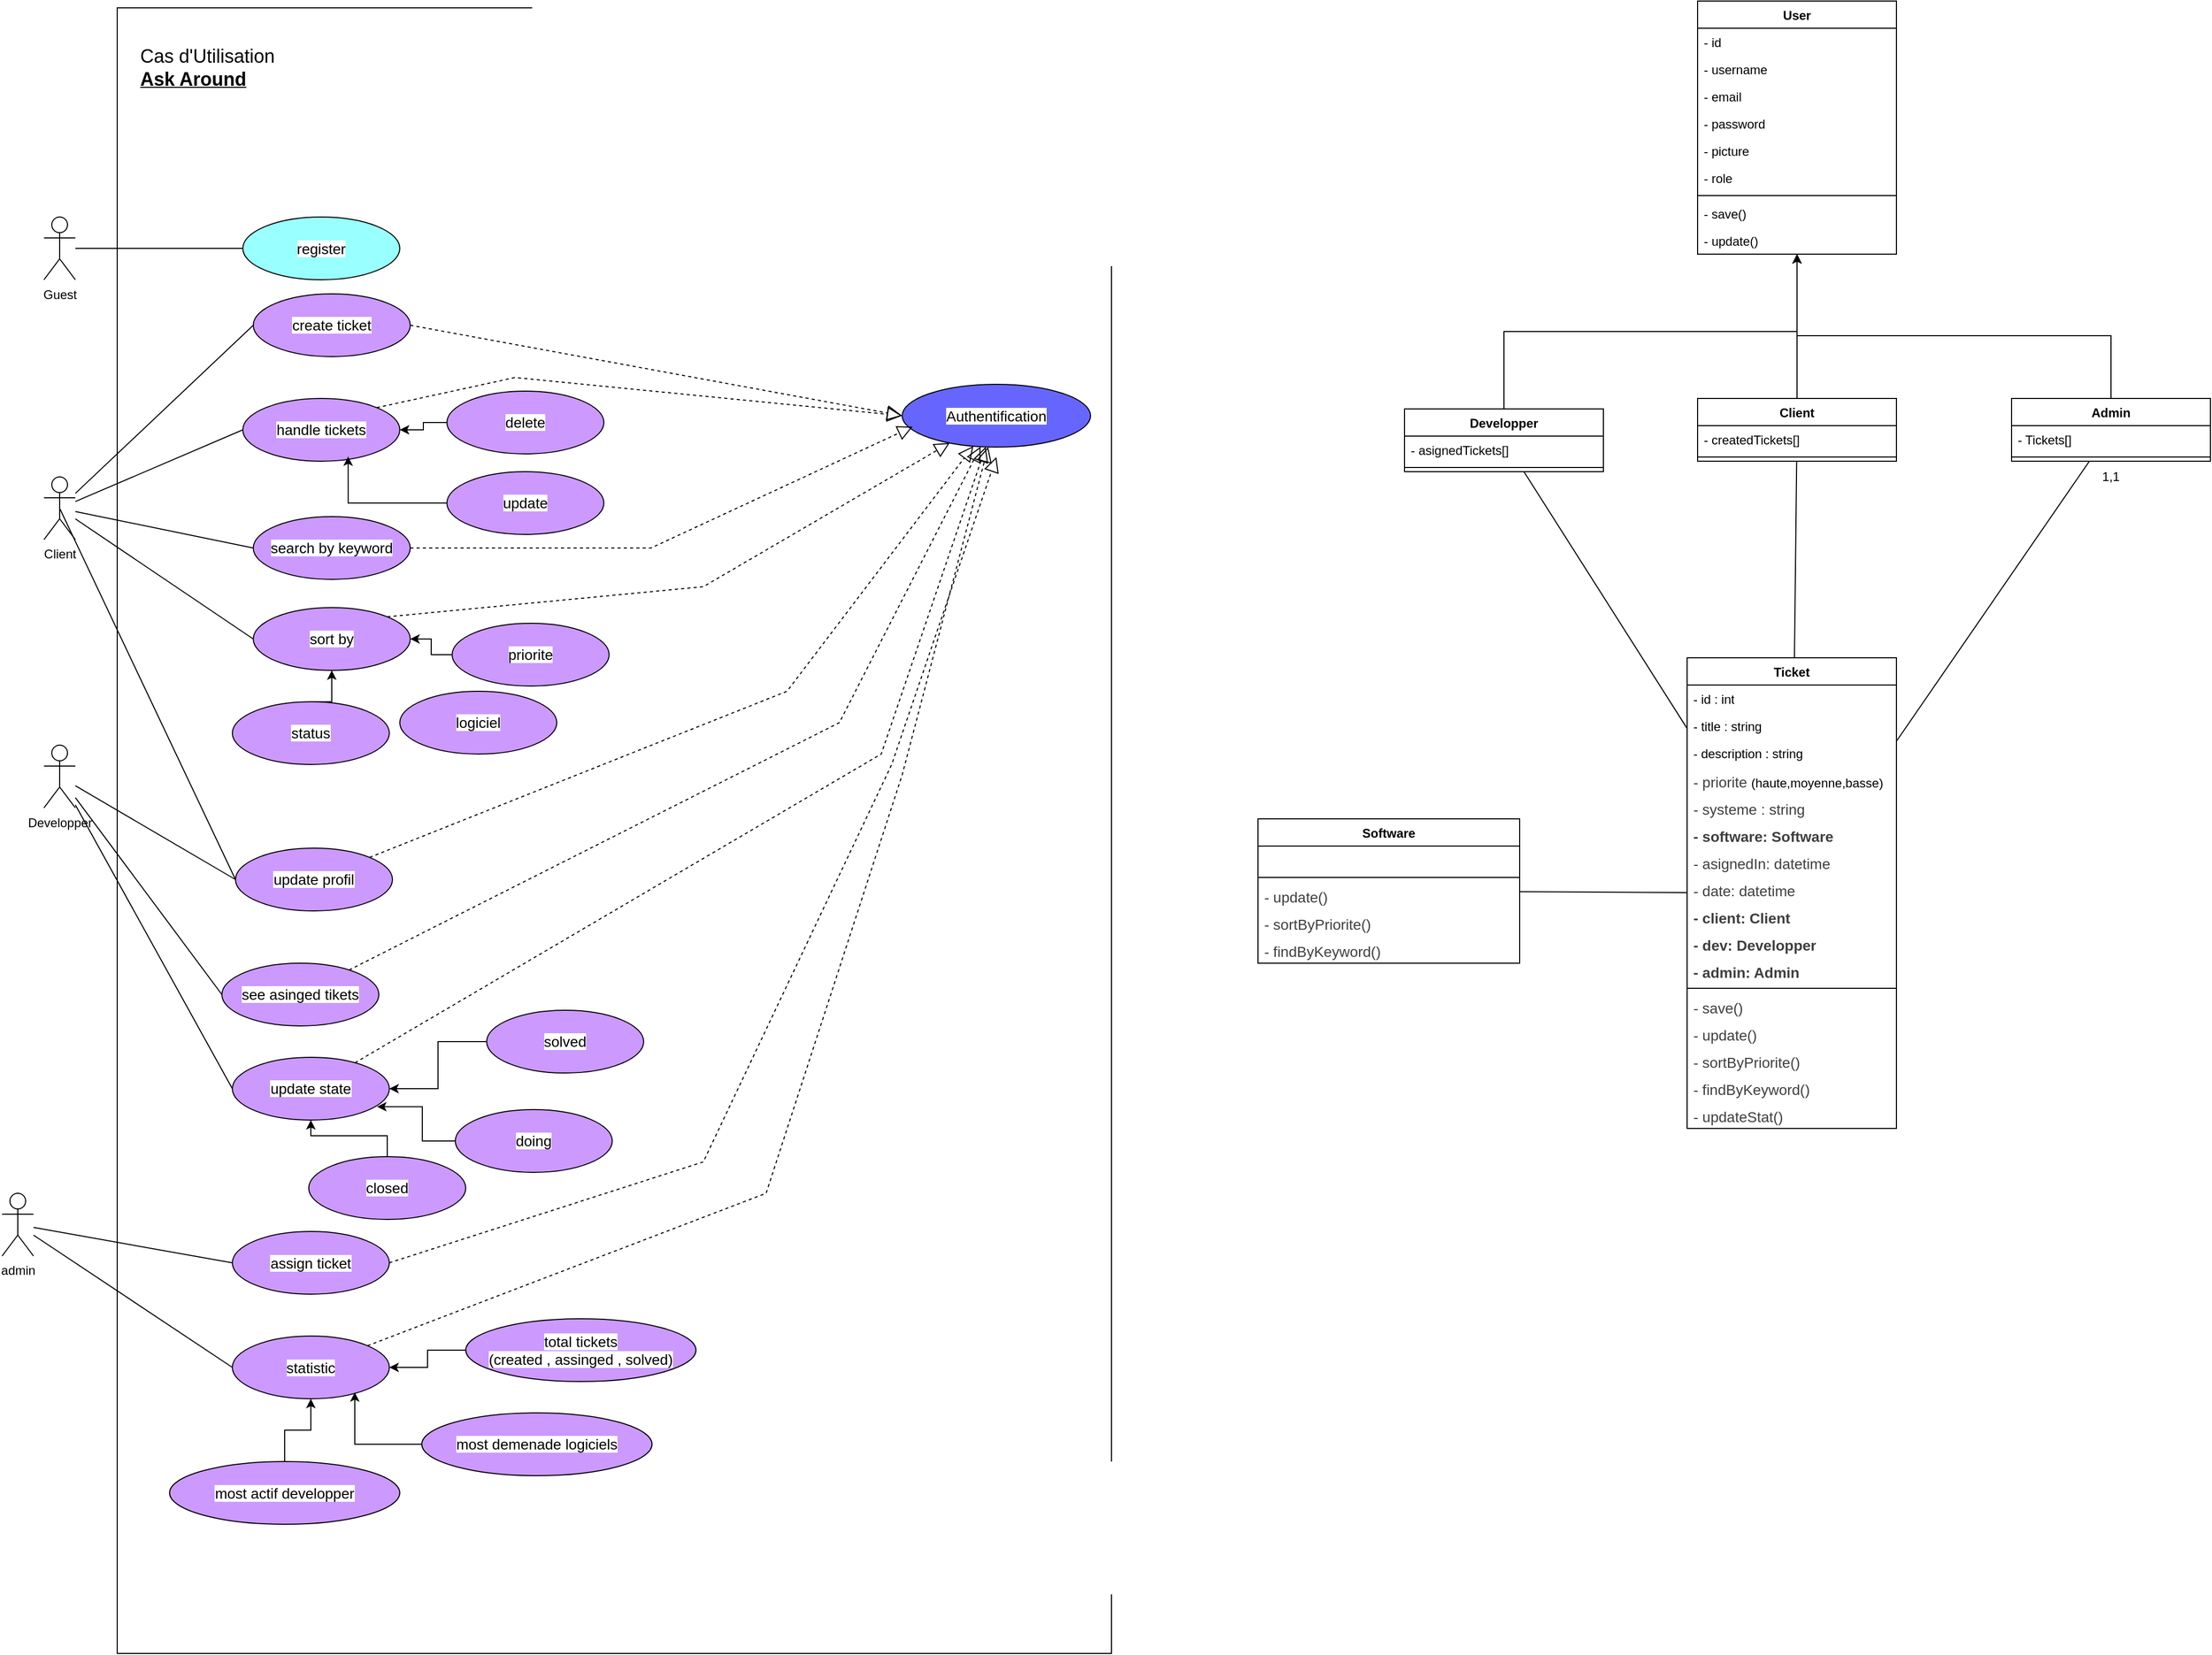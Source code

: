 <mxfile version="26.0.15">
  <diagram name="Page-1" id="VNhtga2tKj_XfJTGhsY7">
    <mxGraphModel dx="2536" dy="2059" grid="1" gridSize="10" guides="1" tooltips="1" connect="1" arrows="1" fold="1" page="1" pageScale="1" pageWidth="1100" pageHeight="850" math="0" shadow="0">
      <root>
        <mxCell id="0" />
        <mxCell id="1" parent="0" />
        <mxCell id="WFN7Yw-e4ujajb4KLi61-163" value="Ticket" style="swimlane;fontStyle=1;align=center;verticalAlign=top;childLayout=stackLayout;horizontal=1;startSize=26;horizontalStack=0;resizeParent=1;resizeParentMax=0;resizeLast=0;collapsible=1;marginBottom=0;whiteSpace=wrap;html=1;" vertex="1" parent="1">
          <mxGeometry x="270" y="-762" width="200" height="450" as="geometry" />
        </mxCell>
        <mxCell id="WFN7Yw-e4ujajb4KLi61-164" value="- id : int" style="text;strokeColor=none;fillColor=none;align=left;verticalAlign=top;spacingLeft=4;spacingRight=4;overflow=hidden;rotatable=0;points=[[0,0.5],[1,0.5]];portConstraint=eastwest;whiteSpace=wrap;html=1;" vertex="1" parent="WFN7Yw-e4ujajb4KLi61-163">
          <mxGeometry y="26" width="200" height="26" as="geometry" />
        </mxCell>
        <mxCell id="WFN7Yw-e4ujajb4KLi61-165" value="- title : string" style="text;strokeColor=none;fillColor=none;align=left;verticalAlign=top;spacingLeft=4;spacingRight=4;overflow=hidden;rotatable=0;points=[[0,0.5],[1,0.5]];portConstraint=eastwest;whiteSpace=wrap;html=1;" vertex="1" parent="WFN7Yw-e4ujajb4KLi61-163">
          <mxGeometry y="52" width="200" height="26" as="geometry" />
        </mxCell>
        <mxCell id="WFN7Yw-e4ujajb4KLi61-166" value="&lt;div&gt;- description : string&lt;/div&gt;" style="text;strokeColor=none;fillColor=none;align=left;verticalAlign=top;spacingLeft=4;spacingRight=4;overflow=hidden;rotatable=0;points=[[0,0.5],[1,0.5]];portConstraint=eastwest;whiteSpace=wrap;html=1;" vertex="1" parent="WFN7Yw-e4ujajb4KLi61-163">
          <mxGeometry y="78" width="200" height="26" as="geometry" />
        </mxCell>
        <mxCell id="WFN7Yw-e4ujajb4KLi61-168" value="&lt;div&gt;&lt;span style=&quot;color: rgb(63, 63, 63); font-family: &amp;quot;Nunito Sans&amp;quot;, sans-serif; font-size: 14px; background-color: rgb(255, 255, 255);&quot;&gt;- priorite&amp;nbsp;&lt;/span&gt;(haute,moyenne,basse)&lt;/div&gt;" style="text;strokeColor=none;fillColor=none;align=left;verticalAlign=top;spacingLeft=4;spacingRight=4;overflow=hidden;rotatable=0;points=[[0,0.5],[1,0.5]];portConstraint=eastwest;whiteSpace=wrap;html=1;" vertex="1" parent="WFN7Yw-e4ujajb4KLi61-163">
          <mxGeometry y="104" width="200" height="26" as="geometry" />
        </mxCell>
        <mxCell id="WFN7Yw-e4ujajb4KLi61-169" value="&lt;div&gt;&lt;span style=&quot;color: rgb(63, 63, 63); font-family: &amp;quot;Nunito Sans&amp;quot;, sans-serif; font-size: 14px; background-color: rgb(255, 255, 255);&quot;&gt;- systeme : string&lt;/span&gt;&lt;/div&gt;" style="text;strokeColor=none;fillColor=none;align=left;verticalAlign=top;spacingLeft=4;spacingRight=4;overflow=hidden;rotatable=0;points=[[0,0.5],[1,0.5]];portConstraint=eastwest;whiteSpace=wrap;html=1;" vertex="1" parent="WFN7Yw-e4ujajb4KLi61-163">
          <mxGeometry y="130" width="200" height="26" as="geometry" />
        </mxCell>
        <mxCell id="WFN7Yw-e4ujajb4KLi61-170" value="&lt;div&gt;&lt;span style=&quot;color: rgb(63, 63, 63); font-family: &amp;quot;Nunito Sans&amp;quot;, sans-serif; font-size: 14px; background-color: rgb(255, 255, 255);&quot;&gt;&lt;b&gt;- software: Software&lt;/b&gt;&lt;/span&gt;&lt;/div&gt;" style="text;strokeColor=none;fillColor=none;align=left;verticalAlign=top;spacingLeft=4;spacingRight=4;overflow=hidden;rotatable=0;points=[[0,0.5],[1,0.5]];portConstraint=eastwest;whiteSpace=wrap;html=1;" vertex="1" parent="WFN7Yw-e4ujajb4KLi61-163">
          <mxGeometry y="156" width="200" height="26" as="geometry" />
        </mxCell>
        <mxCell id="WFN7Yw-e4ujajb4KLi61-240" value="&lt;div&gt;&lt;span style=&quot;color: rgb(63, 63, 63); font-family: &amp;quot;Nunito Sans&amp;quot;, sans-serif; font-size: 14px; background-color: rgb(255, 255, 255);&quot;&gt;- asignedIn: datetime&lt;/span&gt;&lt;/div&gt;" style="text;strokeColor=none;fillColor=none;align=left;verticalAlign=top;spacingLeft=4;spacingRight=4;overflow=hidden;rotatable=0;points=[[0,0.5],[1,0.5]];portConstraint=eastwest;whiteSpace=wrap;html=1;" vertex="1" parent="WFN7Yw-e4ujajb4KLi61-163">
          <mxGeometry y="182" width="200" height="26" as="geometry" />
        </mxCell>
        <mxCell id="WFN7Yw-e4ujajb4KLi61-171" value="&lt;div&gt;&lt;span style=&quot;color: rgb(63, 63, 63); font-family: &amp;quot;Nunito Sans&amp;quot;, sans-serif; font-size: 14px; background-color: rgb(255, 255, 255);&quot;&gt;- date: datetime&lt;/span&gt;&lt;/div&gt;" style="text;strokeColor=none;fillColor=none;align=left;verticalAlign=top;spacingLeft=4;spacingRight=4;overflow=hidden;rotatable=0;points=[[0,0.5],[1,0.5]];portConstraint=eastwest;whiteSpace=wrap;html=1;" vertex="1" parent="WFN7Yw-e4ujajb4KLi61-163">
          <mxGeometry y="208" width="200" height="26" as="geometry" />
        </mxCell>
        <mxCell id="WFN7Yw-e4ujajb4KLi61-242" value="&lt;div&gt;&lt;span style=&quot;color: rgb(63, 63, 63); font-family: &amp;quot;Nunito Sans&amp;quot;, sans-serif; font-size: 14px; background-color: rgb(255, 255, 255);&quot;&gt;&lt;b&gt;- client: Client&lt;/b&gt;&lt;/span&gt;&lt;/div&gt;" style="text;strokeColor=none;fillColor=none;align=left;verticalAlign=top;spacingLeft=4;spacingRight=4;overflow=hidden;rotatable=0;points=[[0,0.5],[1,0.5]];portConstraint=eastwest;whiteSpace=wrap;html=1;" vertex="1" parent="WFN7Yw-e4ujajb4KLi61-163">
          <mxGeometry y="234" width="200" height="26" as="geometry" />
        </mxCell>
        <mxCell id="WFN7Yw-e4ujajb4KLi61-243" value="&lt;div&gt;&lt;span style=&quot;color: rgb(63, 63, 63); font-family: &amp;quot;Nunito Sans&amp;quot;, sans-serif; font-size: 14px; background-color: rgb(255, 255, 255);&quot;&gt;&lt;b&gt;- dev: Developper&lt;/b&gt;&lt;/span&gt;&lt;/div&gt;" style="text;strokeColor=none;fillColor=none;align=left;verticalAlign=top;spacingLeft=4;spacingRight=4;overflow=hidden;rotatable=0;points=[[0,0.5],[1,0.5]];portConstraint=eastwest;whiteSpace=wrap;html=1;" vertex="1" parent="WFN7Yw-e4ujajb4KLi61-163">
          <mxGeometry y="260" width="200" height="26" as="geometry" />
        </mxCell>
        <mxCell id="WFN7Yw-e4ujajb4KLi61-241" value="&lt;div&gt;&lt;span style=&quot;color: rgb(63, 63, 63); font-family: &amp;quot;Nunito Sans&amp;quot;, sans-serif; font-size: 14px; background-color: rgb(255, 255, 255);&quot;&gt;&lt;b&gt;- admin: Admin&lt;/b&gt;&lt;/span&gt;&lt;/div&gt;" style="text;strokeColor=none;fillColor=none;align=left;verticalAlign=top;spacingLeft=4;spacingRight=4;overflow=hidden;rotatable=0;points=[[0,0.5],[1,0.5]];portConstraint=eastwest;whiteSpace=wrap;html=1;" vertex="1" parent="WFN7Yw-e4ujajb4KLi61-163">
          <mxGeometry y="286" width="200" height="26" as="geometry" />
        </mxCell>
        <mxCell id="WFN7Yw-e4ujajb4KLi61-167" value="" style="line;strokeWidth=1;fillColor=none;align=left;verticalAlign=middle;spacingTop=-1;spacingLeft=3;spacingRight=3;rotatable=0;labelPosition=right;points=[];portConstraint=eastwest;strokeColor=inherit;" vertex="1" parent="WFN7Yw-e4ujajb4KLi61-163">
          <mxGeometry y="312" width="200" height="8" as="geometry" />
        </mxCell>
        <mxCell id="WFN7Yw-e4ujajb4KLi61-172" value="&lt;font face=&quot;Nunito Sans, sans-serif&quot; color=&quot;#3f3f3f&quot;&gt;&lt;span style=&quot;font-size: 14px; background-color: rgb(255, 255, 255);&quot;&gt;- save()&lt;/span&gt;&lt;/font&gt;&lt;div&gt;&lt;font face=&quot;Nunito Sans, sans-serif&quot; color=&quot;#3f3f3f&quot;&gt;&lt;span style=&quot;font-size: 14px; background-color: rgb(255, 255, 255);&quot;&gt;&lt;br&gt;&lt;/span&gt;&lt;/font&gt;&lt;/div&gt;" style="text;strokeColor=none;fillColor=none;align=left;verticalAlign=top;spacingLeft=4;spacingRight=4;overflow=hidden;rotatable=0;points=[[0,0.5],[1,0.5]];portConstraint=eastwest;whiteSpace=wrap;html=1;" vertex="1" parent="WFN7Yw-e4ujajb4KLi61-163">
          <mxGeometry y="320" width="200" height="26" as="geometry" />
        </mxCell>
        <mxCell id="WFN7Yw-e4ujajb4KLi61-173" value="&lt;font face=&quot;Nunito Sans, sans-serif&quot; color=&quot;#3f3f3f&quot;&gt;&lt;span style=&quot;font-size: 14px; background-color: rgb(255, 255, 255);&quot;&gt;- update()&lt;/span&gt;&lt;/font&gt;&lt;div&gt;&lt;font face=&quot;Nunito Sans, sans-serif&quot; color=&quot;#3f3f3f&quot;&gt;&lt;span style=&quot;font-size: 14px; background-color: rgb(255, 255, 255);&quot;&gt;&lt;br&gt;&lt;/span&gt;&lt;/font&gt;&lt;/div&gt;" style="text;strokeColor=none;fillColor=none;align=left;verticalAlign=top;spacingLeft=4;spacingRight=4;overflow=hidden;rotatable=0;points=[[0,0.5],[1,0.5]];portConstraint=eastwest;whiteSpace=wrap;html=1;" vertex="1" parent="WFN7Yw-e4ujajb4KLi61-163">
          <mxGeometry y="346" width="200" height="26" as="geometry" />
        </mxCell>
        <mxCell id="WFN7Yw-e4ujajb4KLi61-174" value="&lt;font face=&quot;Nunito Sans, sans-serif&quot; color=&quot;#3f3f3f&quot;&gt;&lt;span style=&quot;font-size: 14px; background-color: rgb(255, 255, 255);&quot;&gt;- sortByPriorite()&lt;/span&gt;&lt;/font&gt;&lt;div&gt;&lt;font face=&quot;Nunito Sans, sans-serif&quot; color=&quot;#3f3f3f&quot;&gt;&lt;span style=&quot;font-size: 14px; background-color: rgb(255, 255, 255);&quot;&gt;&lt;br&gt;&lt;/span&gt;&lt;/font&gt;&lt;/div&gt;" style="text;strokeColor=none;fillColor=none;align=left;verticalAlign=top;spacingLeft=4;spacingRight=4;overflow=hidden;rotatable=0;points=[[0,0.5],[1,0.5]];portConstraint=eastwest;whiteSpace=wrap;html=1;" vertex="1" parent="WFN7Yw-e4ujajb4KLi61-163">
          <mxGeometry y="372" width="200" height="26" as="geometry" />
        </mxCell>
        <mxCell id="WFN7Yw-e4ujajb4KLi61-175" value="&lt;font face=&quot;Nunito Sans, sans-serif&quot; color=&quot;#3f3f3f&quot;&gt;&lt;span style=&quot;font-size: 14px; background-color: rgb(255, 255, 255);&quot;&gt;- findByKeyword()&lt;/span&gt;&lt;/font&gt;&lt;div&gt;&lt;font face=&quot;Nunito Sans, sans-serif&quot; color=&quot;#3f3f3f&quot;&gt;&lt;span style=&quot;font-size: 14px; background-color: rgb(255, 255, 255);&quot;&gt;&lt;br&gt;&lt;/span&gt;&lt;/font&gt;&lt;/div&gt;" style="text;strokeColor=none;fillColor=none;align=left;verticalAlign=top;spacingLeft=4;spacingRight=4;overflow=hidden;rotatable=0;points=[[0,0.5],[1,0.5]];portConstraint=eastwest;whiteSpace=wrap;html=1;" vertex="1" parent="WFN7Yw-e4ujajb4KLi61-163">
          <mxGeometry y="398" width="200" height="26" as="geometry" />
        </mxCell>
        <mxCell id="WFN7Yw-e4ujajb4KLi61-336" value="&lt;font face=&quot;Nunito Sans, sans-serif&quot; color=&quot;#3f3f3f&quot;&gt;&lt;span style=&quot;font-size: 14px; background-color: rgb(255, 255, 255);&quot;&gt;- updateStat()&lt;/span&gt;&lt;/font&gt;&lt;div&gt;&lt;font face=&quot;Nunito Sans, sans-serif&quot; color=&quot;#3f3f3f&quot;&gt;&lt;span style=&quot;font-size: 14px; background-color: rgb(255, 255, 255);&quot;&gt;&lt;br&gt;&lt;/span&gt;&lt;/font&gt;&lt;/div&gt;" style="text;strokeColor=none;fillColor=none;align=left;verticalAlign=top;spacingLeft=4;spacingRight=4;overflow=hidden;rotatable=0;points=[[0,0.5],[1,0.5]];portConstraint=eastwest;whiteSpace=wrap;html=1;" vertex="1" parent="WFN7Yw-e4ujajb4KLi61-163">
          <mxGeometry y="424" width="200" height="26" as="geometry" />
        </mxCell>
        <mxCell id="WFN7Yw-e4ujajb4KLi61-176" value="" style="rounded=0;whiteSpace=wrap;html=1;" vertex="1" parent="1">
          <mxGeometry x="-1230" y="-1383.5" width="950" height="1573.5" as="geometry" />
        </mxCell>
        <mxCell id="WFN7Yw-e4ujajb4KLi61-177" value="&lt;font style=&quot;font-size: 18px;&quot;&gt;Cas d&#39;Utilisation&lt;/font&gt;&lt;div&gt;&lt;span style=&quot;font-size: 18px;&quot;&gt;&lt;b&gt;&lt;u&gt;Ask Around&lt;/u&gt;&lt;/b&gt;&lt;/span&gt;&lt;/div&gt;" style="text;html=1;align=left;verticalAlign=middle;whiteSpace=wrap;rounded=0;" vertex="1" parent="1">
          <mxGeometry x="-1210" y="-1363.5" width="220" height="75" as="geometry" />
        </mxCell>
        <mxCell id="WFN7Yw-e4ujajb4KLi61-179" value="Guest" style="shape=umlActor;verticalLabelPosition=bottom;verticalAlign=top;html=1;outlineConnect=0;" vertex="1" parent="1">
          <mxGeometry x="-1300" y="-1183.5" width="30" height="60" as="geometry" />
        </mxCell>
        <mxCell id="WFN7Yw-e4ujajb4KLi61-180" value="&lt;div style=&quot;text-align: start;&quot;&gt;&lt;font face=&quot;Nunito Sans, sans-serif&quot; color=&quot;#000000&quot;&gt;&lt;span style=&quot;font-size: 14px; white-space-collapse: preserve; background-color: rgb(255, 255, 255);&quot;&gt;register&lt;/span&gt;&lt;/font&gt;&lt;/div&gt;" style="ellipse;whiteSpace=wrap;html=1;fillColor=#99FFFF;" vertex="1" parent="1">
          <mxGeometry x="-1110" y="-1183.5" width="150" height="60" as="geometry" />
        </mxCell>
        <mxCell id="WFN7Yw-e4ujajb4KLi61-181" value="&lt;font face=&quot;Nunito Sans, sans-serif&quot;&gt;&lt;span style=&quot;font-size: 14px; white-space-collapse: preserve; background-color: rgb(255, 255, 255);&quot;&gt;handle tickets&lt;/span&gt;&lt;/font&gt;" style="ellipse;whiteSpace=wrap;html=1;fillColor=#CC99FF;" vertex="1" parent="1">
          <mxGeometry x="-1110" y="-1010" width="150" height="60" as="geometry" />
        </mxCell>
        <mxCell id="WFN7Yw-e4ujajb4KLi61-182" value="&lt;div style=&quot;text-align: start;&quot;&gt;&lt;font face=&quot;Nunito Sans, sans-serif&quot; color=&quot;#000000&quot;&gt;&lt;span style=&quot;font-size: 14px; white-space-collapse: preserve; background-color: rgb(255, 255, 255);&quot;&gt;create ticket&lt;/span&gt;&lt;/font&gt;&lt;/div&gt;" style="ellipse;whiteSpace=wrap;html=1;fillColor=#CC99FF;" vertex="1" parent="1">
          <mxGeometry x="-1100" y="-1110" width="150" height="60" as="geometry" />
        </mxCell>
        <mxCell id="WFN7Yw-e4ujajb4KLi61-183" value="Developper" style="shape=umlActor;verticalLabelPosition=bottom;verticalAlign=top;html=1;outlineConnect=0;" vertex="1" parent="1">
          <mxGeometry x="-1300" y="-678.5" width="30" height="60" as="geometry" />
        </mxCell>
        <mxCell id="WFN7Yw-e4ujajb4KLi61-184" value="" style="endArrow=none;html=1;rounded=0;entryX=0;entryY=0.5;entryDx=0;entryDy=0;" edge="1" parent="1" source="WFN7Yw-e4ujajb4KLi61-179" target="WFN7Yw-e4ujajb4KLi61-180">
          <mxGeometry width="50" height="50" relative="1" as="geometry">
            <mxPoint x="-1080" y="-663.5" as="sourcePoint" />
            <mxPoint x="-1030" y="-713.5" as="targetPoint" />
          </mxGeometry>
        </mxCell>
        <mxCell id="WFN7Yw-e4ujajb4KLi61-186" value="&lt;div style=&quot;text-align: start;&quot;&gt;&lt;font face=&quot;Nunito Sans, sans-serif&quot;&gt;&lt;span style=&quot;font-size: 14px; white-space-collapse: preserve; background-color: rgb(255, 255, 255);&quot;&gt;sort by&lt;/span&gt;&lt;/font&gt;&lt;/div&gt;" style="ellipse;whiteSpace=wrap;html=1;fillColor=#CC99FF;" vertex="1" parent="1">
          <mxGeometry x="-1100" y="-810" width="150" height="60" as="geometry" />
        </mxCell>
        <mxCell id="WFN7Yw-e4ujajb4KLi61-189" value="&lt;div style=&quot;text-align: start;&quot;&gt;&lt;font face=&quot;Nunito Sans, sans-serif&quot; color=&quot;#000000&quot;&gt;&lt;span style=&quot;font-size: 14px; white-space-collapse: preserve; background-color: rgb(255, 255, 255);&quot;&gt;update profil&lt;/span&gt;&lt;/font&gt;&lt;/div&gt;" style="ellipse;whiteSpace=wrap;html=1;fillColor=#CC99FF;" vertex="1" parent="1">
          <mxGeometry x="-1117" y="-580" width="150" height="60" as="geometry" />
        </mxCell>
        <mxCell id="WFN7Yw-e4ujajb4KLi61-190" value="" style="endArrow=none;html=1;rounded=0;entryX=0;entryY=0.5;entryDx=0;entryDy=0;" edge="1" parent="1" source="WFN7Yw-e4ujajb4KLi61-183" target="WFN7Yw-e4ujajb4KLi61-189">
          <mxGeometry width="50" height="50" relative="1" as="geometry">
            <mxPoint x="-1290" y="-208.5" as="sourcePoint" />
            <mxPoint x="-1101" y="-55.5" as="targetPoint" />
          </mxGeometry>
        </mxCell>
        <mxCell id="WFN7Yw-e4ujajb4KLi61-193" value="&lt;div style=&quot;&quot;&gt;&lt;span style=&quot;color: light-dark(rgb(0, 0, 0), rgb(255, 255, 255)); font-size: 14px; white-space-collapse: preserve; background-color: rgb(255, 255, 255);&quot;&gt;&lt;font face=&quot;Nunito Sans, sans-serif&quot;&gt;Authentification&lt;/font&gt;&lt;/span&gt;&lt;/div&gt;" style="ellipse;whiteSpace=wrap;html=1;fillColor=#6666FF;align=center;" vertex="1" parent="1">
          <mxGeometry x="-480" y="-1023.5" width="180" height="60" as="geometry" />
        </mxCell>
        <mxCell id="WFN7Yw-e4ujajb4KLi61-200" value="&lt;div style=&quot;&quot;&gt;&lt;font face=&quot;Nunito Sans, sans-serif&quot;&gt;&lt;span style=&quot;font-size: 14px; white-space-collapse: preserve; background-color: rgb(255, 255, 255);&quot;&gt;update state&lt;/span&gt;&lt;/font&gt;&lt;/div&gt;" style="ellipse;whiteSpace=wrap;html=1;fillColor=#CC99FF;align=center;" vertex="1" parent="1">
          <mxGeometry x="-1120" y="-380" width="150" height="60" as="geometry" />
        </mxCell>
        <mxCell id="WFN7Yw-e4ujajb4KLi61-206" value="&lt;div style=&quot;&quot;&gt;&lt;font face=&quot;Nunito Sans, sans-serif&quot; color=&quot;#000000&quot;&gt;&lt;span style=&quot;font-size: 14px; white-space-collapse: preserve; background-color: rgb(255, 255, 255);&quot;&gt;search by keyword&lt;/span&gt;&lt;/font&gt;&lt;/div&gt;" style="ellipse;whiteSpace=wrap;html=1;fillColor=#CC99FF;align=center;" vertex="1" parent="1">
          <mxGeometry x="-1100" y="-897" width="150" height="60" as="geometry" />
        </mxCell>
        <mxCell id="WFN7Yw-e4ujajb4KLi61-220" value="Client" style="shape=umlActor;verticalLabelPosition=bottom;verticalAlign=top;html=1;outlineConnect=0;" vertex="1" parent="1">
          <mxGeometry x="-1300" y="-935" width="30" height="60" as="geometry" />
        </mxCell>
        <mxCell id="WFN7Yw-e4ujajb4KLi61-221" value="&lt;div style=&quot;text-align: start;&quot;&gt;&lt;font face=&quot;Nunito Sans, sans-serif&quot;&gt;&lt;span style=&quot;font-size: 14px; white-space-collapse: preserve; background-color: rgb(255, 255, 255);&quot;&gt;priorite&lt;/span&gt;&lt;/font&gt;&lt;/div&gt;" style="ellipse;whiteSpace=wrap;html=1;fillColor=#CC99FF;" vertex="1" parent="1">
          <mxGeometry x="-910" y="-795" width="150" height="60" as="geometry" />
        </mxCell>
        <mxCell id="WFN7Yw-e4ujajb4KLi61-222" value="&lt;div style=&quot;text-align: start;&quot;&gt;&lt;font face=&quot;Nunito Sans, sans-serif&quot;&gt;&lt;span style=&quot;font-size: 14px; white-space-collapse: preserve; background-color: rgb(255, 255, 255);&quot;&gt;logiciel&lt;/span&gt;&lt;/font&gt;&lt;/div&gt;" style="ellipse;whiteSpace=wrap;html=1;fillColor=#CC99FF;" vertex="1" parent="1">
          <mxGeometry x="-960" y="-730" width="150" height="60" as="geometry" />
        </mxCell>
        <mxCell id="WFN7Yw-e4ujajb4KLi61-223" value="&lt;div style=&quot;text-align: start;&quot;&gt;&lt;font face=&quot;Nunito Sans, sans-serif&quot;&gt;&lt;span style=&quot;font-size: 14px; white-space-collapse: preserve; background-color: rgb(255, 255, 255);&quot;&gt;status&lt;/span&gt;&lt;/font&gt;&lt;/div&gt;" style="ellipse;whiteSpace=wrap;html=1;fillColor=#CC99FF;" vertex="1" parent="1">
          <mxGeometry x="-1120" y="-720" width="150" height="60" as="geometry" />
        </mxCell>
        <mxCell id="WFN7Yw-e4ujajb4KLi61-224" value="" style="endArrow=none;html=1;rounded=0;entryX=0;entryY=0.5;entryDx=0;entryDy=0;" edge="1" parent="1" source="WFN7Yw-e4ujajb4KLi61-220" target="WFN7Yw-e4ujajb4KLi61-182">
          <mxGeometry width="50" height="50" relative="1" as="geometry">
            <mxPoint x="-1260" y="-1143" as="sourcePoint" />
            <mxPoint x="-1100" y="-1143" as="targetPoint" />
          </mxGeometry>
        </mxCell>
        <mxCell id="WFN7Yw-e4ujajb4KLi61-225" value="" style="endArrow=none;html=1;rounded=0;entryX=0;entryY=0.5;entryDx=0;entryDy=0;" edge="1" parent="1" source="WFN7Yw-e4ujajb4KLi61-220" target="WFN7Yw-e4ujajb4KLi61-181">
          <mxGeometry width="50" height="50" relative="1" as="geometry">
            <mxPoint x="-1260" y="-908" as="sourcePoint" />
            <mxPoint x="-1100" y="-1043" as="targetPoint" />
          </mxGeometry>
        </mxCell>
        <mxCell id="WFN7Yw-e4ujajb4KLi61-226" value="" style="endArrow=none;html=1;rounded=0;entryX=0;entryY=0.5;entryDx=0;entryDy=0;" edge="1" parent="1" source="WFN7Yw-e4ujajb4KLi61-220" target="WFN7Yw-e4ujajb4KLi61-186">
          <mxGeometry width="50" height="50" relative="1" as="geometry">
            <mxPoint x="-1260" y="-899" as="sourcePoint" />
            <mxPoint x="-1100" y="-947" as="targetPoint" />
          </mxGeometry>
        </mxCell>
        <mxCell id="WFN7Yw-e4ujajb4KLi61-227" style="edgeStyle=orthogonalEdgeStyle;rounded=0;orthogonalLoop=1;jettySize=auto;html=1;entryX=0.5;entryY=1;entryDx=0;entryDy=0;exitX=0.5;exitY=0;exitDx=0;exitDy=0;" edge="1" parent="1" source="WFN7Yw-e4ujajb4KLi61-223" target="WFN7Yw-e4ujajb4KLi61-186">
          <mxGeometry relative="1" as="geometry">
            <mxPoint x="-890" y="-608" as="sourcePoint" />
            <mxPoint x="-950" y="-668" as="targetPoint" />
          </mxGeometry>
        </mxCell>
        <mxCell id="WFN7Yw-e4ujajb4KLi61-229" style="edgeStyle=orthogonalEdgeStyle;rounded=0;orthogonalLoop=1;jettySize=auto;html=1;entryX=1;entryY=0.5;entryDx=0;entryDy=0;exitX=0;exitY=0.5;exitDx=0;exitDy=0;" edge="1" parent="1" source="WFN7Yw-e4ujajb4KLi61-221" target="WFN7Yw-e4ujajb4KLi61-186">
          <mxGeometry relative="1" as="geometry">
            <mxPoint x="-958" y="-791" as="sourcePoint" />
            <mxPoint x="-996" y="-825" as="targetPoint" />
          </mxGeometry>
        </mxCell>
        <mxCell id="WFN7Yw-e4ujajb4KLi61-230" value="" style="endArrow=none;html=1;rounded=0;entryX=0;entryY=0.5;entryDx=0;entryDy=0;" edge="1" parent="1" source="WFN7Yw-e4ujajb4KLi61-220" target="WFN7Yw-e4ujajb4KLi61-206">
          <mxGeometry width="50" height="50" relative="1" as="geometry">
            <mxPoint x="-1260" y="-899" as="sourcePoint" />
            <mxPoint x="-1100" y="-947" as="targetPoint" />
          </mxGeometry>
        </mxCell>
        <mxCell id="WFN7Yw-e4ujajb4KLi61-231" value="&lt;div style=&quot;&quot;&gt;&lt;font face=&quot;Nunito Sans, sans-serif&quot;&gt;&lt;span style=&quot;font-size: 14px; white-space-collapse: preserve; background-color: rgb(255, 255, 255);&quot;&gt;solved&lt;/span&gt;&lt;/font&gt;&lt;/div&gt;" style="ellipse;whiteSpace=wrap;html=1;fillColor=#CC99FF;align=center;" vertex="1" parent="1">
          <mxGeometry x="-877" y="-425" width="150" height="60" as="geometry" />
        </mxCell>
        <mxCell id="WFN7Yw-e4ujajb4KLi61-233" value="&lt;div style=&quot;&quot;&gt;&lt;font face=&quot;Nunito Sans, sans-serif&quot;&gt;&lt;span style=&quot;font-size: 14px; white-space-collapse: preserve; background-color: rgb(255, 255, 255);&quot;&gt;doing&lt;/span&gt;&lt;/font&gt;&lt;/div&gt;" style="ellipse;whiteSpace=wrap;html=1;fillColor=#CC99FF;align=center;" vertex="1" parent="1">
          <mxGeometry x="-907" y="-330" width="150" height="60" as="geometry" />
        </mxCell>
        <mxCell id="WFN7Yw-e4ujajb4KLi61-234" value="&lt;div style=&quot;&quot;&gt;&lt;font face=&quot;Nunito Sans, sans-serif&quot;&gt;&lt;span style=&quot;font-size: 14px; white-space-collapse: preserve; background-color: rgb(255, 255, 255);&quot;&gt;closed&lt;/span&gt;&lt;/font&gt;&lt;/div&gt;" style="ellipse;whiteSpace=wrap;html=1;fillColor=#CC99FF;align=center;" vertex="1" parent="1">
          <mxGeometry x="-1047" y="-285" width="150" height="60" as="geometry" />
        </mxCell>
        <mxCell id="WFN7Yw-e4ujajb4KLi61-235" style="edgeStyle=orthogonalEdgeStyle;rounded=0;orthogonalLoop=1;jettySize=auto;html=1;entryX=1;entryY=0.5;entryDx=0;entryDy=0;exitX=0;exitY=0.5;exitDx=0;exitDy=0;" edge="1" parent="1" source="WFN7Yw-e4ujajb4KLi61-231" target="WFN7Yw-e4ujajb4KLi61-200">
          <mxGeometry relative="1" as="geometry">
            <mxPoint x="-1055" y="-710" as="sourcePoint" />
            <mxPoint x="-1015" y="-740" as="targetPoint" />
          </mxGeometry>
        </mxCell>
        <mxCell id="WFN7Yw-e4ujajb4KLi61-236" style="edgeStyle=orthogonalEdgeStyle;rounded=0;orthogonalLoop=1;jettySize=auto;html=1;entryX=0.922;entryY=0.787;entryDx=0;entryDy=0;exitX=0;exitY=0.5;exitDx=0;exitDy=0;entryPerimeter=0;" edge="1" parent="1" source="WFN7Yw-e4ujajb4KLi61-233" target="WFN7Yw-e4ujajb4KLi61-200">
          <mxGeometry relative="1" as="geometry">
            <mxPoint x="-860" y="-590" as="sourcePoint" />
            <mxPoint x="-953" y="-545" as="targetPoint" />
          </mxGeometry>
        </mxCell>
        <mxCell id="WFN7Yw-e4ujajb4KLi61-237" style="edgeStyle=orthogonalEdgeStyle;rounded=0;orthogonalLoop=1;jettySize=auto;html=1;entryX=0.5;entryY=1;entryDx=0;entryDy=0;exitX=0.5;exitY=0;exitDx=0;exitDy=0;" edge="1" parent="1" source="WFN7Yw-e4ujajb4KLi61-234" target="WFN7Yw-e4ujajb4KLi61-200">
          <mxGeometry relative="1" as="geometry">
            <mxPoint x="-890" y="-495" as="sourcePoint" />
            <mxPoint x="-965" y="-528" as="targetPoint" />
          </mxGeometry>
        </mxCell>
        <mxCell id="WFN7Yw-e4ujajb4KLi61-238" value="admin" style="shape=umlActor;verticalLabelPosition=bottom;verticalAlign=top;html=1;outlineConnect=0;" vertex="1" parent="1">
          <mxGeometry x="-1340" y="-250" width="30" height="60" as="geometry" />
        </mxCell>
        <mxCell id="WFN7Yw-e4ujajb4KLi61-239" value="&lt;div style=&quot;text-align: start;&quot;&gt;&lt;font face=&quot;Nunito Sans, sans-serif&quot; color=&quot;#000000&quot;&gt;&lt;span style=&quot;font-size: 14px; white-space-collapse: preserve; background-color: rgb(255, 255, 255);&quot;&gt;assign ticket&lt;/span&gt;&lt;/font&gt;&lt;/div&gt;" style="ellipse;whiteSpace=wrap;html=1;fillColor=#CC99FF;" vertex="1" parent="1">
          <mxGeometry x="-1120" y="-213.5" width="150" height="60" as="geometry" />
        </mxCell>
        <mxCell id="WFN7Yw-e4ujajb4KLi61-244" value="User" style="swimlane;fontStyle=1;align=center;verticalAlign=top;childLayout=stackLayout;horizontal=1;startSize=26;horizontalStack=0;resizeParent=1;resizeParentMax=0;resizeLast=0;collapsible=1;marginBottom=0;whiteSpace=wrap;html=1;" vertex="1" parent="1">
          <mxGeometry x="280" y="-1390" width="190" height="242" as="geometry" />
        </mxCell>
        <mxCell id="WFN7Yw-e4ujajb4KLi61-245" value="- id&lt;div&gt;&lt;br&gt;&lt;/div&gt;" style="text;strokeColor=none;fillColor=none;align=left;verticalAlign=top;spacingLeft=4;spacingRight=4;overflow=hidden;rotatable=0;points=[[0,0.5],[1,0.5]];portConstraint=eastwest;whiteSpace=wrap;html=1;" vertex="1" parent="WFN7Yw-e4ujajb4KLi61-244">
          <mxGeometry y="26" width="190" height="26" as="geometry" />
        </mxCell>
        <mxCell id="WFN7Yw-e4ujajb4KLi61-246" value="- username&lt;div&gt;&lt;br&gt;&lt;/div&gt;" style="text;strokeColor=none;fillColor=none;align=left;verticalAlign=top;spacingLeft=4;spacingRight=4;overflow=hidden;rotatable=0;points=[[0,0.5],[1,0.5]];portConstraint=eastwest;whiteSpace=wrap;html=1;" vertex="1" parent="WFN7Yw-e4ujajb4KLi61-244">
          <mxGeometry y="52" width="190" height="26" as="geometry" />
        </mxCell>
        <mxCell id="WFN7Yw-e4ujajb4KLi61-247" value="- email&lt;div&gt;&lt;br&gt;&lt;/div&gt;" style="text;strokeColor=none;fillColor=none;align=left;verticalAlign=top;spacingLeft=4;spacingRight=4;overflow=hidden;rotatable=0;points=[[0,0.5],[1,0.5]];portConstraint=eastwest;whiteSpace=wrap;html=1;" vertex="1" parent="WFN7Yw-e4ujajb4KLi61-244">
          <mxGeometry y="78" width="190" height="26" as="geometry" />
        </mxCell>
        <mxCell id="WFN7Yw-e4ujajb4KLi61-248" value="- password&lt;div&gt;&lt;br&gt;&lt;/div&gt;" style="text;strokeColor=none;fillColor=none;align=left;verticalAlign=top;spacingLeft=4;spacingRight=4;overflow=hidden;rotatable=0;points=[[0,0.5],[1,0.5]];portConstraint=eastwest;whiteSpace=wrap;html=1;" vertex="1" parent="WFN7Yw-e4ujajb4KLi61-244">
          <mxGeometry y="104" width="190" height="26" as="geometry" />
        </mxCell>
        <mxCell id="WFN7Yw-e4ujajb4KLi61-297" value="- picture&lt;div&gt;&lt;br&gt;&lt;/div&gt;" style="text;strokeColor=none;fillColor=none;align=left;verticalAlign=top;spacingLeft=4;spacingRight=4;overflow=hidden;rotatable=0;points=[[0,0.5],[1,0.5]];portConstraint=eastwest;whiteSpace=wrap;html=1;" vertex="1" parent="WFN7Yw-e4ujajb4KLi61-244">
          <mxGeometry y="130" width="190" height="26" as="geometry" />
        </mxCell>
        <mxCell id="WFN7Yw-e4ujajb4KLi61-298" value="- role&lt;div&gt;&lt;br&gt;&lt;/div&gt;" style="text;strokeColor=none;fillColor=none;align=left;verticalAlign=top;spacingLeft=4;spacingRight=4;overflow=hidden;rotatable=0;points=[[0,0.5],[1,0.5]];portConstraint=eastwest;whiteSpace=wrap;html=1;" vertex="1" parent="WFN7Yw-e4ujajb4KLi61-244">
          <mxGeometry y="156" width="190" height="26" as="geometry" />
        </mxCell>
        <mxCell id="WFN7Yw-e4ujajb4KLi61-251" value="" style="line;strokeWidth=1;fillColor=none;align=left;verticalAlign=middle;spacingTop=-1;spacingLeft=3;spacingRight=3;rotatable=0;labelPosition=right;points=[];portConstraint=eastwest;strokeColor=inherit;" vertex="1" parent="WFN7Yw-e4ujajb4KLi61-244">
          <mxGeometry y="182" width="190" height="8" as="geometry" />
        </mxCell>
        <mxCell id="WFN7Yw-e4ujajb4KLi61-301" value="- save()&lt;div&gt;&lt;br&gt;&lt;/div&gt;" style="text;strokeColor=none;fillColor=none;align=left;verticalAlign=top;spacingLeft=4;spacingRight=4;overflow=hidden;rotatable=0;points=[[0,0.5],[1,0.5]];portConstraint=eastwest;whiteSpace=wrap;html=1;" vertex="1" parent="WFN7Yw-e4ujajb4KLi61-244">
          <mxGeometry y="190" width="190" height="26" as="geometry" />
        </mxCell>
        <mxCell id="WFN7Yw-e4ujajb4KLi61-302" value="- update()&lt;div&gt;&lt;br&gt;&lt;/div&gt;" style="text;strokeColor=none;fillColor=none;align=left;verticalAlign=top;spacingLeft=4;spacingRight=4;overflow=hidden;rotatable=0;points=[[0,0.5],[1,0.5]];portConstraint=eastwest;whiteSpace=wrap;html=1;" vertex="1" parent="WFN7Yw-e4ujajb4KLi61-244">
          <mxGeometry y="216" width="190" height="26" as="geometry" />
        </mxCell>
        <mxCell id="WFN7Yw-e4ujajb4KLi61-295" style="edgeStyle=orthogonalEdgeStyle;rounded=0;orthogonalLoop=1;jettySize=auto;html=1;entryX=0.5;entryY=1;entryDx=0;entryDy=0;" edge="1" parent="1" source="WFN7Yw-e4ujajb4KLi61-252" target="WFN7Yw-e4ujajb4KLi61-244">
          <mxGeometry relative="1" as="geometry">
            <Array as="points">
              <mxPoint x="675" y="-1070" />
              <mxPoint x="375" y="-1070" />
            </Array>
          </mxGeometry>
        </mxCell>
        <mxCell id="WFN7Yw-e4ujajb4KLi61-252" value="Admin" style="swimlane;fontStyle=1;align=center;verticalAlign=top;childLayout=stackLayout;horizontal=1;startSize=26;horizontalStack=0;resizeParent=1;resizeParentMax=0;resizeLast=0;collapsible=1;marginBottom=0;whiteSpace=wrap;html=1;" vertex="1" parent="1">
          <mxGeometry x="580" y="-1010" width="190" height="60" as="geometry" />
        </mxCell>
        <mxCell id="WFN7Yw-e4ujajb4KLi61-300" value="- Tickets[]&lt;div&gt;&lt;br&gt;&lt;/div&gt;" style="text;strokeColor=none;fillColor=none;align=left;verticalAlign=top;spacingLeft=4;spacingRight=4;overflow=hidden;rotatable=0;points=[[0,0.5],[1,0.5]];portConstraint=eastwest;whiteSpace=wrap;html=1;" vertex="1" parent="WFN7Yw-e4ujajb4KLi61-252">
          <mxGeometry y="26" width="190" height="26" as="geometry" />
        </mxCell>
        <mxCell id="WFN7Yw-e4ujajb4KLi61-259" value="" style="line;strokeWidth=1;fillColor=none;align=left;verticalAlign=middle;spacingTop=-1;spacingLeft=3;spacingRight=3;rotatable=0;labelPosition=right;points=[];portConstraint=eastwest;strokeColor=inherit;" vertex="1" parent="WFN7Yw-e4ujajb4KLi61-252">
          <mxGeometry y="52" width="190" height="8" as="geometry" />
        </mxCell>
        <mxCell id="WFN7Yw-e4ujajb4KLi61-294" style="edgeStyle=orthogonalEdgeStyle;rounded=0;orthogonalLoop=1;jettySize=auto;html=1;" edge="1" parent="1" source="WFN7Yw-e4ujajb4KLi61-260" target="WFN7Yw-e4ujajb4KLi61-244">
          <mxGeometry relative="1" as="geometry" />
        </mxCell>
        <mxCell id="WFN7Yw-e4ujajb4KLi61-260" value="Client" style="swimlane;fontStyle=1;align=center;verticalAlign=top;childLayout=stackLayout;horizontal=1;startSize=26;horizontalStack=0;resizeParent=1;resizeParentMax=0;resizeLast=0;collapsible=1;marginBottom=0;whiteSpace=wrap;html=1;" vertex="1" parent="1">
          <mxGeometry x="280" y="-1010" width="190" height="60" as="geometry" />
        </mxCell>
        <mxCell id="WFN7Yw-e4ujajb4KLi61-250" value="- createdTickets[]&lt;div&gt;&lt;br&gt;&lt;/div&gt;" style="text;strokeColor=none;fillColor=none;align=left;verticalAlign=top;spacingLeft=4;spacingRight=4;overflow=hidden;rotatable=0;points=[[0,0.5],[1,0.5]];portConstraint=eastwest;whiteSpace=wrap;html=1;" vertex="1" parent="WFN7Yw-e4ujajb4KLi61-260">
          <mxGeometry y="26" width="190" height="26" as="geometry" />
        </mxCell>
        <mxCell id="WFN7Yw-e4ujajb4KLi61-267" value="" style="line;strokeWidth=1;fillColor=none;align=left;verticalAlign=middle;spacingTop=-1;spacingLeft=3;spacingRight=3;rotatable=0;labelPosition=right;points=[];portConstraint=eastwest;strokeColor=inherit;" vertex="1" parent="WFN7Yw-e4ujajb4KLi61-260">
          <mxGeometry y="52" width="190" height="8" as="geometry" />
        </mxCell>
        <mxCell id="WFN7Yw-e4ujajb4KLi61-296" style="edgeStyle=orthogonalEdgeStyle;rounded=0;orthogonalLoop=1;jettySize=auto;html=1;exitX=0.5;exitY=0;exitDx=0;exitDy=0;" edge="1" parent="1" source="WFN7Yw-e4ujajb4KLi61-268" target="WFN7Yw-e4ujajb4KLi61-244">
          <mxGeometry relative="1" as="geometry" />
        </mxCell>
        <mxCell id="WFN7Yw-e4ujajb4KLi61-268" value="Developper" style="swimlane;fontStyle=1;align=center;verticalAlign=top;childLayout=stackLayout;horizontal=1;startSize=26;horizontalStack=0;resizeParent=1;resizeParentMax=0;resizeLast=0;collapsible=1;marginBottom=0;whiteSpace=wrap;html=1;" vertex="1" parent="1">
          <mxGeometry y="-1000" width="190" height="60" as="geometry" />
        </mxCell>
        <mxCell id="WFN7Yw-e4ujajb4KLi61-299" value="- asignedTickets[]&lt;div&gt;&lt;br&gt;&lt;/div&gt;" style="text;strokeColor=none;fillColor=none;align=left;verticalAlign=top;spacingLeft=4;spacingRight=4;overflow=hidden;rotatable=0;points=[[0,0.5],[1,0.5]];portConstraint=eastwest;whiteSpace=wrap;html=1;" vertex="1" parent="WFN7Yw-e4ujajb4KLi61-268">
          <mxGeometry y="26" width="190" height="26" as="geometry" />
        </mxCell>
        <mxCell id="WFN7Yw-e4ujajb4KLi61-275" value="" style="line;strokeWidth=1;fillColor=none;align=left;verticalAlign=middle;spacingTop=-1;spacingLeft=3;spacingRight=3;rotatable=0;labelPosition=right;points=[];portConstraint=eastwest;strokeColor=inherit;" vertex="1" parent="WFN7Yw-e4ujajb4KLi61-268">
          <mxGeometry y="52" width="190" height="8" as="geometry" />
        </mxCell>
        <mxCell id="WFN7Yw-e4ujajb4KLi61-276" value="&lt;div style=&quot;text-align: start;&quot;&gt;&lt;font face=&quot;Nunito Sans, sans-serif&quot; color=&quot;#000000&quot;&gt;&lt;span style=&quot;font-size: 14px; white-space-collapse: preserve; background-color: rgb(255, 255, 255);&quot;&gt;statistic&lt;/span&gt;&lt;/font&gt;&lt;/div&gt;" style="ellipse;whiteSpace=wrap;html=1;fillColor=#CC99FF;" vertex="1" parent="1">
          <mxGeometry x="-1120" y="-113.5" width="150" height="60" as="geometry" />
        </mxCell>
        <mxCell id="WFN7Yw-e4ujajb4KLi61-277" value="&lt;font face=&quot;Nunito Sans, sans-serif&quot;&gt;&lt;span style=&quot;font-size: 14px; white-space-collapse: preserve; background-color: rgb(255, 255, 255);&quot;&gt;total tickets&lt;br/&gt;(created , assinged , solved)&lt;/span&gt;&lt;/font&gt;" style="ellipse;whiteSpace=wrap;html=1;fillColor=#CC99FF;" vertex="1" parent="1">
          <mxGeometry x="-897" y="-130" width="220" height="60" as="geometry" />
        </mxCell>
        <mxCell id="WFN7Yw-e4ujajb4KLi61-278" value="&lt;font face=&quot;Nunito Sans, sans-serif&quot;&gt;&lt;span style=&quot;font-size: 14px; white-space-collapse: preserve; background-color: rgb(255, 255, 255);&quot;&gt;most demenade logiciels&lt;/span&gt;&lt;/font&gt;" style="ellipse;whiteSpace=wrap;html=1;fillColor=#CC99FF;" vertex="1" parent="1">
          <mxGeometry x="-939" y="-40" width="220" height="60" as="geometry" />
        </mxCell>
        <mxCell id="WFN7Yw-e4ujajb4KLi61-279" value="&lt;font face=&quot;Nunito Sans, sans-serif&quot;&gt;&lt;span style=&quot;font-size: 14px; white-space-collapse: preserve; background-color: rgb(255, 255, 255);&quot;&gt;most actif developper&lt;/span&gt;&lt;/font&gt;" style="ellipse;whiteSpace=wrap;html=1;fillColor=#CC99FF;" vertex="1" parent="1">
          <mxGeometry x="-1180" y="6.5" width="220" height="60" as="geometry" />
        </mxCell>
        <mxCell id="WFN7Yw-e4ujajb4KLi61-282" style="edgeStyle=orthogonalEdgeStyle;rounded=0;orthogonalLoop=1;jettySize=auto;html=1;exitX=0;exitY=0.5;exitDx=0;exitDy=0;entryX=1;entryY=0.5;entryDx=0;entryDy=0;" edge="1" parent="1" source="WFN7Yw-e4ujajb4KLi61-280" target="WFN7Yw-e4ujajb4KLi61-181">
          <mxGeometry relative="1" as="geometry" />
        </mxCell>
        <mxCell id="WFN7Yw-e4ujajb4KLi61-280" value="&lt;div style=&quot;text-align: start;&quot;&gt;&lt;font face=&quot;Nunito Sans, sans-serif&quot;&gt;&lt;span style=&quot;font-size: 14px; white-space-collapse: preserve; background-color: rgb(255, 255, 255);&quot;&gt;delete&lt;/span&gt;&lt;/font&gt;&lt;/div&gt;" style="ellipse;whiteSpace=wrap;html=1;fillColor=#CC99FF;" vertex="1" parent="1">
          <mxGeometry x="-915" y="-1017" width="150" height="60" as="geometry" />
        </mxCell>
        <mxCell id="WFN7Yw-e4ujajb4KLi61-281" value="&lt;div style=&quot;text-align: start;&quot;&gt;&lt;font face=&quot;Nunito Sans, sans-serif&quot;&gt;&lt;span style=&quot;font-size: 14px; white-space-collapse: preserve; background-color: rgb(255, 255, 255);&quot;&gt;update&lt;/span&gt;&lt;/font&gt;&lt;/div&gt;" style="ellipse;whiteSpace=wrap;html=1;fillColor=#CC99FF;" vertex="1" parent="1">
          <mxGeometry x="-915" y="-940" width="150" height="60" as="geometry" />
        </mxCell>
        <mxCell id="WFN7Yw-e4ujajb4KLi61-283" style="edgeStyle=orthogonalEdgeStyle;rounded=0;orthogonalLoop=1;jettySize=auto;html=1;exitX=0;exitY=0.5;exitDx=0;exitDy=0;entryX=0.671;entryY=0.924;entryDx=0;entryDy=0;entryPerimeter=0;" edge="1" parent="1" source="WFN7Yw-e4ujajb4KLi61-281" target="WFN7Yw-e4ujajb4KLi61-181">
          <mxGeometry relative="1" as="geometry" />
        </mxCell>
        <mxCell id="WFN7Yw-e4ujajb4KLi61-284" value="" style="endArrow=none;html=1;rounded=0;entryX=0;entryY=0.5;entryDx=0;entryDy=0;exitX=0.5;exitY=0.5;exitDx=0;exitDy=0;exitPerimeter=0;" edge="1" parent="1" source="WFN7Yw-e4ujajb4KLi61-220" target="WFN7Yw-e4ujajb4KLi61-189">
          <mxGeometry width="50" height="50" relative="1" as="geometry">
            <mxPoint x="-1260" y="-885" as="sourcePoint" />
            <mxPoint x="-1090" y="-770" as="targetPoint" />
          </mxGeometry>
        </mxCell>
        <mxCell id="WFN7Yw-e4ujajb4KLi61-286" value="" style="endArrow=none;html=1;rounded=0;entryX=0;entryY=0.5;entryDx=0;entryDy=0;" edge="1" parent="1" source="WFN7Yw-e4ujajb4KLi61-238" target="WFN7Yw-e4ujajb4KLi61-239">
          <mxGeometry width="50" height="50" relative="1" as="geometry">
            <mxPoint x="-1315" y="-210" as="sourcePoint" />
            <mxPoint x="-1107" y="-270" as="targetPoint" />
          </mxGeometry>
        </mxCell>
        <mxCell id="WFN7Yw-e4ujajb4KLi61-287" value="" style="endArrow=none;html=1;rounded=0;entryX=0;entryY=0.5;entryDx=0;entryDy=0;" edge="1" parent="1" source="WFN7Yw-e4ujajb4KLi61-238" target="WFN7Yw-e4ujajb4KLi61-276">
          <mxGeometry width="50" height="50" relative="1" as="geometry">
            <mxPoint x="-1300" y="-207" as="sourcePoint" />
            <mxPoint x="-1110" y="-173" as="targetPoint" />
          </mxGeometry>
        </mxCell>
        <mxCell id="WFN7Yw-e4ujajb4KLi61-288" style="edgeStyle=orthogonalEdgeStyle;rounded=0;orthogonalLoop=1;jettySize=auto;html=1;entryX=1;entryY=0.5;entryDx=0;entryDy=0;exitX=0;exitY=0.5;exitDx=0;exitDy=0;" edge="1" parent="1" source="WFN7Yw-e4ujajb4KLi61-277" target="WFN7Yw-e4ujajb4KLi61-276">
          <mxGeometry relative="1" as="geometry">
            <mxPoint x="-959" y="-390" as="sourcePoint" />
            <mxPoint x="-1032" y="-425" as="targetPoint" />
          </mxGeometry>
        </mxCell>
        <mxCell id="WFN7Yw-e4ujajb4KLi61-289" style="edgeStyle=orthogonalEdgeStyle;rounded=0;orthogonalLoop=1;jettySize=auto;html=1;entryX=0.78;entryY=0.897;entryDx=0;entryDy=0;exitX=0;exitY=0.5;exitDx=0;exitDy=0;entryPerimeter=0;" edge="1" parent="1" source="WFN7Yw-e4ujajb4KLi61-278" target="WFN7Yw-e4ujajb4KLi61-276">
          <mxGeometry relative="1" as="geometry">
            <mxPoint x="-905" y="-100" as="sourcePoint" />
            <mxPoint x="-960" y="-73" as="targetPoint" />
          </mxGeometry>
        </mxCell>
        <mxCell id="WFN7Yw-e4ujajb4KLi61-290" style="edgeStyle=orthogonalEdgeStyle;rounded=0;orthogonalLoop=1;jettySize=auto;html=1;entryX=0.5;entryY=1;entryDx=0;entryDy=0;exitX=0.5;exitY=0;exitDx=0;exitDy=0;" edge="1" parent="1" source="WFN7Yw-e4ujajb4KLi61-279" target="WFN7Yw-e4ujajb4KLi61-276">
          <mxGeometry relative="1" as="geometry">
            <mxPoint x="-929" y="-13" as="sourcePoint" />
            <mxPoint x="-993" y="-50" as="targetPoint" />
          </mxGeometry>
        </mxCell>
        <mxCell id="WFN7Yw-e4ujajb4KLi61-291" value="&lt;div style=&quot;text-align: start;&quot;&gt;&lt;font face=&quot;Nunito Sans, sans-serif&quot; color=&quot;#000000&quot;&gt;&lt;span style=&quot;font-size: 14px; white-space-collapse: preserve; background-color: rgb(255, 255, 255);&quot;&gt;see asinged tikets&lt;/span&gt;&lt;/font&gt;&lt;/div&gt;" style="ellipse;whiteSpace=wrap;html=1;fillColor=#CC99FF;" vertex="1" parent="1">
          <mxGeometry x="-1130" y="-470" width="150" height="60" as="geometry" />
        </mxCell>
        <mxCell id="WFN7Yw-e4ujajb4KLi61-292" value="" style="endArrow=none;html=1;rounded=0;entryX=0;entryY=0.5;entryDx=0;entryDy=0;" edge="1" parent="1" source="WFN7Yw-e4ujajb4KLi61-183" target="WFN7Yw-e4ujajb4KLi61-291">
          <mxGeometry width="50" height="50" relative="1" as="geometry">
            <mxPoint x="-1260" y="-630" as="sourcePoint" />
            <mxPoint x="-1107" y="-540" as="targetPoint" />
          </mxGeometry>
        </mxCell>
        <mxCell id="WFN7Yw-e4ujajb4KLi61-293" value="" style="endArrow=none;html=1;rounded=0;entryX=0;entryY=0.5;entryDx=0;entryDy=0;" edge="1" parent="1" source="WFN7Yw-e4ujajb4KLi61-183" target="WFN7Yw-e4ujajb4KLi61-200">
          <mxGeometry width="50" height="50" relative="1" as="geometry">
            <mxPoint x="-1260" y="-618" as="sourcePoint" />
            <mxPoint x="-1120" y="-430" as="targetPoint" />
          </mxGeometry>
        </mxCell>
        <mxCell id="WFN7Yw-e4ujajb4KLi61-303" value="" style="endArrow=none;html=1;rounded=0;" edge="1" parent="1" source="WFN7Yw-e4ujajb4KLi61-163" target="WFN7Yw-e4ujajb4KLi61-252">
          <mxGeometry width="50" height="50" relative="1" as="geometry">
            <mxPoint x="520" y="-680" as="sourcePoint" />
            <mxPoint x="570" y="-730" as="targetPoint" />
          </mxGeometry>
        </mxCell>
        <mxCell id="WFN7Yw-e4ujajb4KLi61-304" value="" style="endArrow=none;html=1;rounded=0;" edge="1" parent="1" source="WFN7Yw-e4ujajb4KLi61-163" target="WFN7Yw-e4ujajb4KLi61-260">
          <mxGeometry width="50" height="50" relative="1" as="geometry">
            <mxPoint x="480" y="-681" as="sourcePoint" />
            <mxPoint x="664" y="-940" as="targetPoint" />
          </mxGeometry>
        </mxCell>
        <mxCell id="WFN7Yw-e4ujajb4KLi61-305" value="" style="endArrow=none;html=1;rounded=0;" edge="1" parent="1" source="WFN7Yw-e4ujajb4KLi61-163" target="WFN7Yw-e4ujajb4KLi61-268">
          <mxGeometry width="50" height="50" relative="1" as="geometry">
            <mxPoint x="382" y="-752" as="sourcePoint" />
            <mxPoint x="385" y="-940" as="targetPoint" />
          </mxGeometry>
        </mxCell>
        <mxCell id="WFN7Yw-e4ujajb4KLi61-306" value="1,1" style="text;html=1;align=center;verticalAlign=middle;whiteSpace=wrap;rounded=0;" vertex="1" parent="1">
          <mxGeometry x="645" y="-950" width="60" height="30" as="geometry" />
        </mxCell>
        <mxCell id="WFN7Yw-e4ujajb4KLi61-307" value="Software" style="swimlane;fontStyle=1;align=center;verticalAlign=top;childLayout=stackLayout;horizontal=1;startSize=26;horizontalStack=0;resizeParent=1;resizeParentMax=0;resizeLast=0;collapsible=1;marginBottom=0;whiteSpace=wrap;html=1;" vertex="1" parent="1">
          <mxGeometry x="-140" y="-608" width="250" height="138" as="geometry" />
        </mxCell>
        <mxCell id="WFN7Yw-e4ujajb4KLi61-320" value="&lt;div&gt;&lt;font face=&quot;Nunito Sans, sans-serif&quot; color=&quot;#3f3f3f&quot;&gt;&lt;span style=&quot;font-size: 14px; background-color: rgb(255, 255, 255);&quot;&gt;&lt;br&gt;&lt;/span&gt;&lt;/font&gt;&lt;/div&gt;" style="text;strokeColor=none;fillColor=none;align=left;verticalAlign=top;spacingLeft=4;spacingRight=4;overflow=hidden;rotatable=0;points=[[0,0.5],[1,0.5]];portConstraint=eastwest;whiteSpace=wrap;html=1;" vertex="1" parent="WFN7Yw-e4ujajb4KLi61-307">
          <mxGeometry y="26" width="250" height="26" as="geometry" />
        </mxCell>
        <mxCell id="WFN7Yw-e4ujajb4KLi61-319" value="" style="line;strokeWidth=1;fillColor=none;align=left;verticalAlign=middle;spacingTop=-1;spacingLeft=3;spacingRight=3;rotatable=0;labelPosition=right;points=[];portConstraint=eastwest;strokeColor=inherit;" vertex="1" parent="WFN7Yw-e4ujajb4KLi61-307">
          <mxGeometry y="52" width="250" height="8" as="geometry" />
        </mxCell>
        <mxCell id="WFN7Yw-e4ujajb4KLi61-321" value="&lt;font face=&quot;Nunito Sans, sans-serif&quot; color=&quot;#3f3f3f&quot;&gt;&lt;span style=&quot;font-size: 14px; background-color: rgb(255, 255, 255);&quot;&gt;- update()&lt;/span&gt;&lt;/font&gt;&lt;div&gt;&lt;font face=&quot;Nunito Sans, sans-serif&quot; color=&quot;#3f3f3f&quot;&gt;&lt;span style=&quot;font-size: 14px; background-color: rgb(255, 255, 255);&quot;&gt;&lt;br&gt;&lt;/span&gt;&lt;/font&gt;&lt;/div&gt;" style="text;strokeColor=none;fillColor=none;align=left;verticalAlign=top;spacingLeft=4;spacingRight=4;overflow=hidden;rotatable=0;points=[[0,0.5],[1,0.5]];portConstraint=eastwest;whiteSpace=wrap;html=1;" vertex="1" parent="WFN7Yw-e4ujajb4KLi61-307">
          <mxGeometry y="60" width="250" height="26" as="geometry" />
        </mxCell>
        <mxCell id="WFN7Yw-e4ujajb4KLi61-322" value="&lt;font face=&quot;Nunito Sans, sans-serif&quot; color=&quot;#3f3f3f&quot;&gt;&lt;span style=&quot;font-size: 14px; background-color: rgb(255, 255, 255);&quot;&gt;- sortByPriorite()&lt;/span&gt;&lt;/font&gt;&lt;div&gt;&lt;font face=&quot;Nunito Sans, sans-serif&quot; color=&quot;#3f3f3f&quot;&gt;&lt;span style=&quot;font-size: 14px; background-color: rgb(255, 255, 255);&quot;&gt;&lt;br&gt;&lt;/span&gt;&lt;/font&gt;&lt;/div&gt;" style="text;strokeColor=none;fillColor=none;align=left;verticalAlign=top;spacingLeft=4;spacingRight=4;overflow=hidden;rotatable=0;points=[[0,0.5],[1,0.5]];portConstraint=eastwest;whiteSpace=wrap;html=1;" vertex="1" parent="WFN7Yw-e4ujajb4KLi61-307">
          <mxGeometry y="86" width="250" height="26" as="geometry" />
        </mxCell>
        <mxCell id="WFN7Yw-e4ujajb4KLi61-323" value="&lt;font face=&quot;Nunito Sans, sans-serif&quot; color=&quot;#3f3f3f&quot;&gt;&lt;span style=&quot;font-size: 14px; background-color: rgb(255, 255, 255);&quot;&gt;- findByKeyword()&lt;/span&gt;&lt;/font&gt;&lt;div&gt;&lt;font face=&quot;Nunito Sans, sans-serif&quot; color=&quot;#3f3f3f&quot;&gt;&lt;span style=&quot;font-size: 14px; background-color: rgb(255, 255, 255);&quot;&gt;&lt;br&gt;&lt;/span&gt;&lt;/font&gt;&lt;/div&gt;" style="text;strokeColor=none;fillColor=none;align=left;verticalAlign=top;spacingLeft=4;spacingRight=4;overflow=hidden;rotatable=0;points=[[0,0.5],[1,0.5]];portConstraint=eastwest;whiteSpace=wrap;html=1;" vertex="1" parent="WFN7Yw-e4ujajb4KLi61-307">
          <mxGeometry y="112" width="250" height="26" as="geometry" />
        </mxCell>
        <mxCell id="WFN7Yw-e4ujajb4KLi61-326" value="" style="endArrow=none;html=1;rounded=0;" edge="1" parent="1" source="WFN7Yw-e4ujajb4KLi61-307" target="WFN7Yw-e4ujajb4KLi61-163">
          <mxGeometry width="50" height="50" relative="1" as="geometry">
            <mxPoint x="35" y="-720" as="sourcePoint" />
            <mxPoint x="96" y="-930" as="targetPoint" />
          </mxGeometry>
        </mxCell>
        <mxCell id="WFN7Yw-e4ujajb4KLi61-327" value="" style="endArrow=block;dashed=1;endFill=0;endSize=12;html=1;rounded=0;exitX=1;exitY=0.5;exitDx=0;exitDy=0;entryX=0;entryY=0.5;entryDx=0;entryDy=0;" edge="1" parent="1" source="WFN7Yw-e4ujajb4KLi61-182" target="WFN7Yw-e4ujajb4KLi61-193">
          <mxGeometry width="160" relative="1" as="geometry">
            <mxPoint x="-710" y="-780" as="sourcePoint" />
            <mxPoint x="-550" y="-780" as="targetPoint" />
          </mxGeometry>
        </mxCell>
        <mxCell id="WFN7Yw-e4ujajb4KLi61-328" value="" style="endArrow=block;dashed=1;endFill=0;endSize=12;html=1;rounded=0;exitX=1;exitY=0;exitDx=0;exitDy=0;entryX=0;entryY=0.5;entryDx=0;entryDy=0;" edge="1" parent="1" source="WFN7Yw-e4ujajb4KLi61-181" target="WFN7Yw-e4ujajb4KLi61-193">
          <mxGeometry width="160" relative="1" as="geometry">
            <mxPoint x="-940" y="-1070" as="sourcePoint" />
            <mxPoint x="-540" y="-983" as="targetPoint" />
            <Array as="points">
              <mxPoint x="-850" y="-1030" />
            </Array>
          </mxGeometry>
        </mxCell>
        <mxCell id="WFN7Yw-e4ujajb4KLi61-329" value="" style="endArrow=block;dashed=1;endFill=0;endSize=12;html=1;rounded=0;exitX=1;exitY=0.5;exitDx=0;exitDy=0;entryX=0;entryY=0.5;entryDx=0;entryDy=0;" edge="1" parent="1" source="WFN7Yw-e4ujajb4KLi61-206">
          <mxGeometry width="160" relative="1" as="geometry">
            <mxPoint x="-972" y="-991" as="sourcePoint" />
            <mxPoint x="-470" y="-983" as="targetPoint" />
            <Array as="points">
              <mxPoint x="-720" y="-867" />
            </Array>
          </mxGeometry>
        </mxCell>
        <mxCell id="WFN7Yw-e4ujajb4KLi61-330" value="" style="endArrow=block;dashed=1;endFill=0;endSize=12;html=1;rounded=0;exitX=1;exitY=0;exitDx=0;exitDy=0;" edge="1" parent="1" source="WFN7Yw-e4ujajb4KLi61-186" target="WFN7Yw-e4ujajb4KLi61-193">
          <mxGeometry width="160" relative="1" as="geometry">
            <mxPoint x="-940" y="-857" as="sourcePoint" />
            <mxPoint x="-460" y="-973" as="targetPoint" />
            <Array as="points">
              <mxPoint x="-670" y="-830" />
            </Array>
          </mxGeometry>
        </mxCell>
        <mxCell id="WFN7Yw-e4ujajb4KLi61-331" value="" style="endArrow=block;dashed=1;endFill=0;endSize=12;html=1;rounded=0;" edge="1" parent="1" source="WFN7Yw-e4ujajb4KLi61-189" target="WFN7Yw-e4ujajb4KLi61-193">
          <mxGeometry width="160" relative="1" as="geometry">
            <mxPoint x="-962" y="-791" as="sourcePoint" />
            <mxPoint x="-425" y="-957" as="targetPoint" />
            <Array as="points">
              <mxPoint x="-590" y="-730" />
            </Array>
          </mxGeometry>
        </mxCell>
        <mxCell id="WFN7Yw-e4ujajb4KLi61-332" value="" style="endArrow=block;dashed=1;endFill=0;endSize=12;html=1;rounded=0;" edge="1" parent="1" source="WFN7Yw-e4ujajb4KLi61-291" target="WFN7Yw-e4ujajb4KLi61-193">
          <mxGeometry width="160" relative="1" as="geometry">
            <mxPoint x="-979" y="-561" as="sourcePoint" />
            <mxPoint x="-402" y="-954" as="targetPoint" />
            <Array as="points">
              <mxPoint x="-540" y="-700" />
            </Array>
          </mxGeometry>
        </mxCell>
        <mxCell id="WFN7Yw-e4ujajb4KLi61-333" value="" style="endArrow=block;dashed=1;endFill=0;endSize=12;html=1;rounded=0;" edge="1" parent="1" source="WFN7Yw-e4ujajb4KLi61-200" target="WFN7Yw-e4ujajb4KLi61-193">
          <mxGeometry width="160" relative="1" as="geometry">
            <mxPoint x="-998" y="-454" as="sourcePoint" />
            <mxPoint x="-395" y="-954" as="targetPoint" />
            <Array as="points">
              <mxPoint x="-500" y="-670" />
            </Array>
          </mxGeometry>
        </mxCell>
        <mxCell id="WFN7Yw-e4ujajb4KLi61-334" value="" style="endArrow=block;dashed=1;endFill=0;endSize=12;html=1;rounded=0;exitX=1;exitY=0.5;exitDx=0;exitDy=0;" edge="1" parent="1" source="WFN7Yw-e4ujajb4KLi61-239">
          <mxGeometry width="160" relative="1" as="geometry">
            <mxPoint x="-993" y="-365" as="sourcePoint" />
            <mxPoint x="-390" y="-954" as="targetPoint" />
            <Array as="points">
              <mxPoint x="-670" y="-280" />
              <mxPoint x="-490" y="-660" />
            </Array>
          </mxGeometry>
        </mxCell>
        <mxCell id="WFN7Yw-e4ujajb4KLi61-335" value="" style="endArrow=block;dashed=1;endFill=0;endSize=12;html=1;rounded=0;" edge="1" parent="1" source="WFN7Yw-e4ujajb4KLi61-276" target="WFN7Yw-e4ujajb4KLi61-193">
          <mxGeometry width="160" relative="1" as="geometry">
            <mxPoint x="-960" y="-173" as="sourcePoint" />
            <mxPoint x="-380" y="-944" as="targetPoint" />
            <Array as="points">
              <mxPoint x="-610" y="-250" />
              <mxPoint x="-480" y="-650" />
            </Array>
          </mxGeometry>
        </mxCell>
      </root>
    </mxGraphModel>
  </diagram>
</mxfile>
